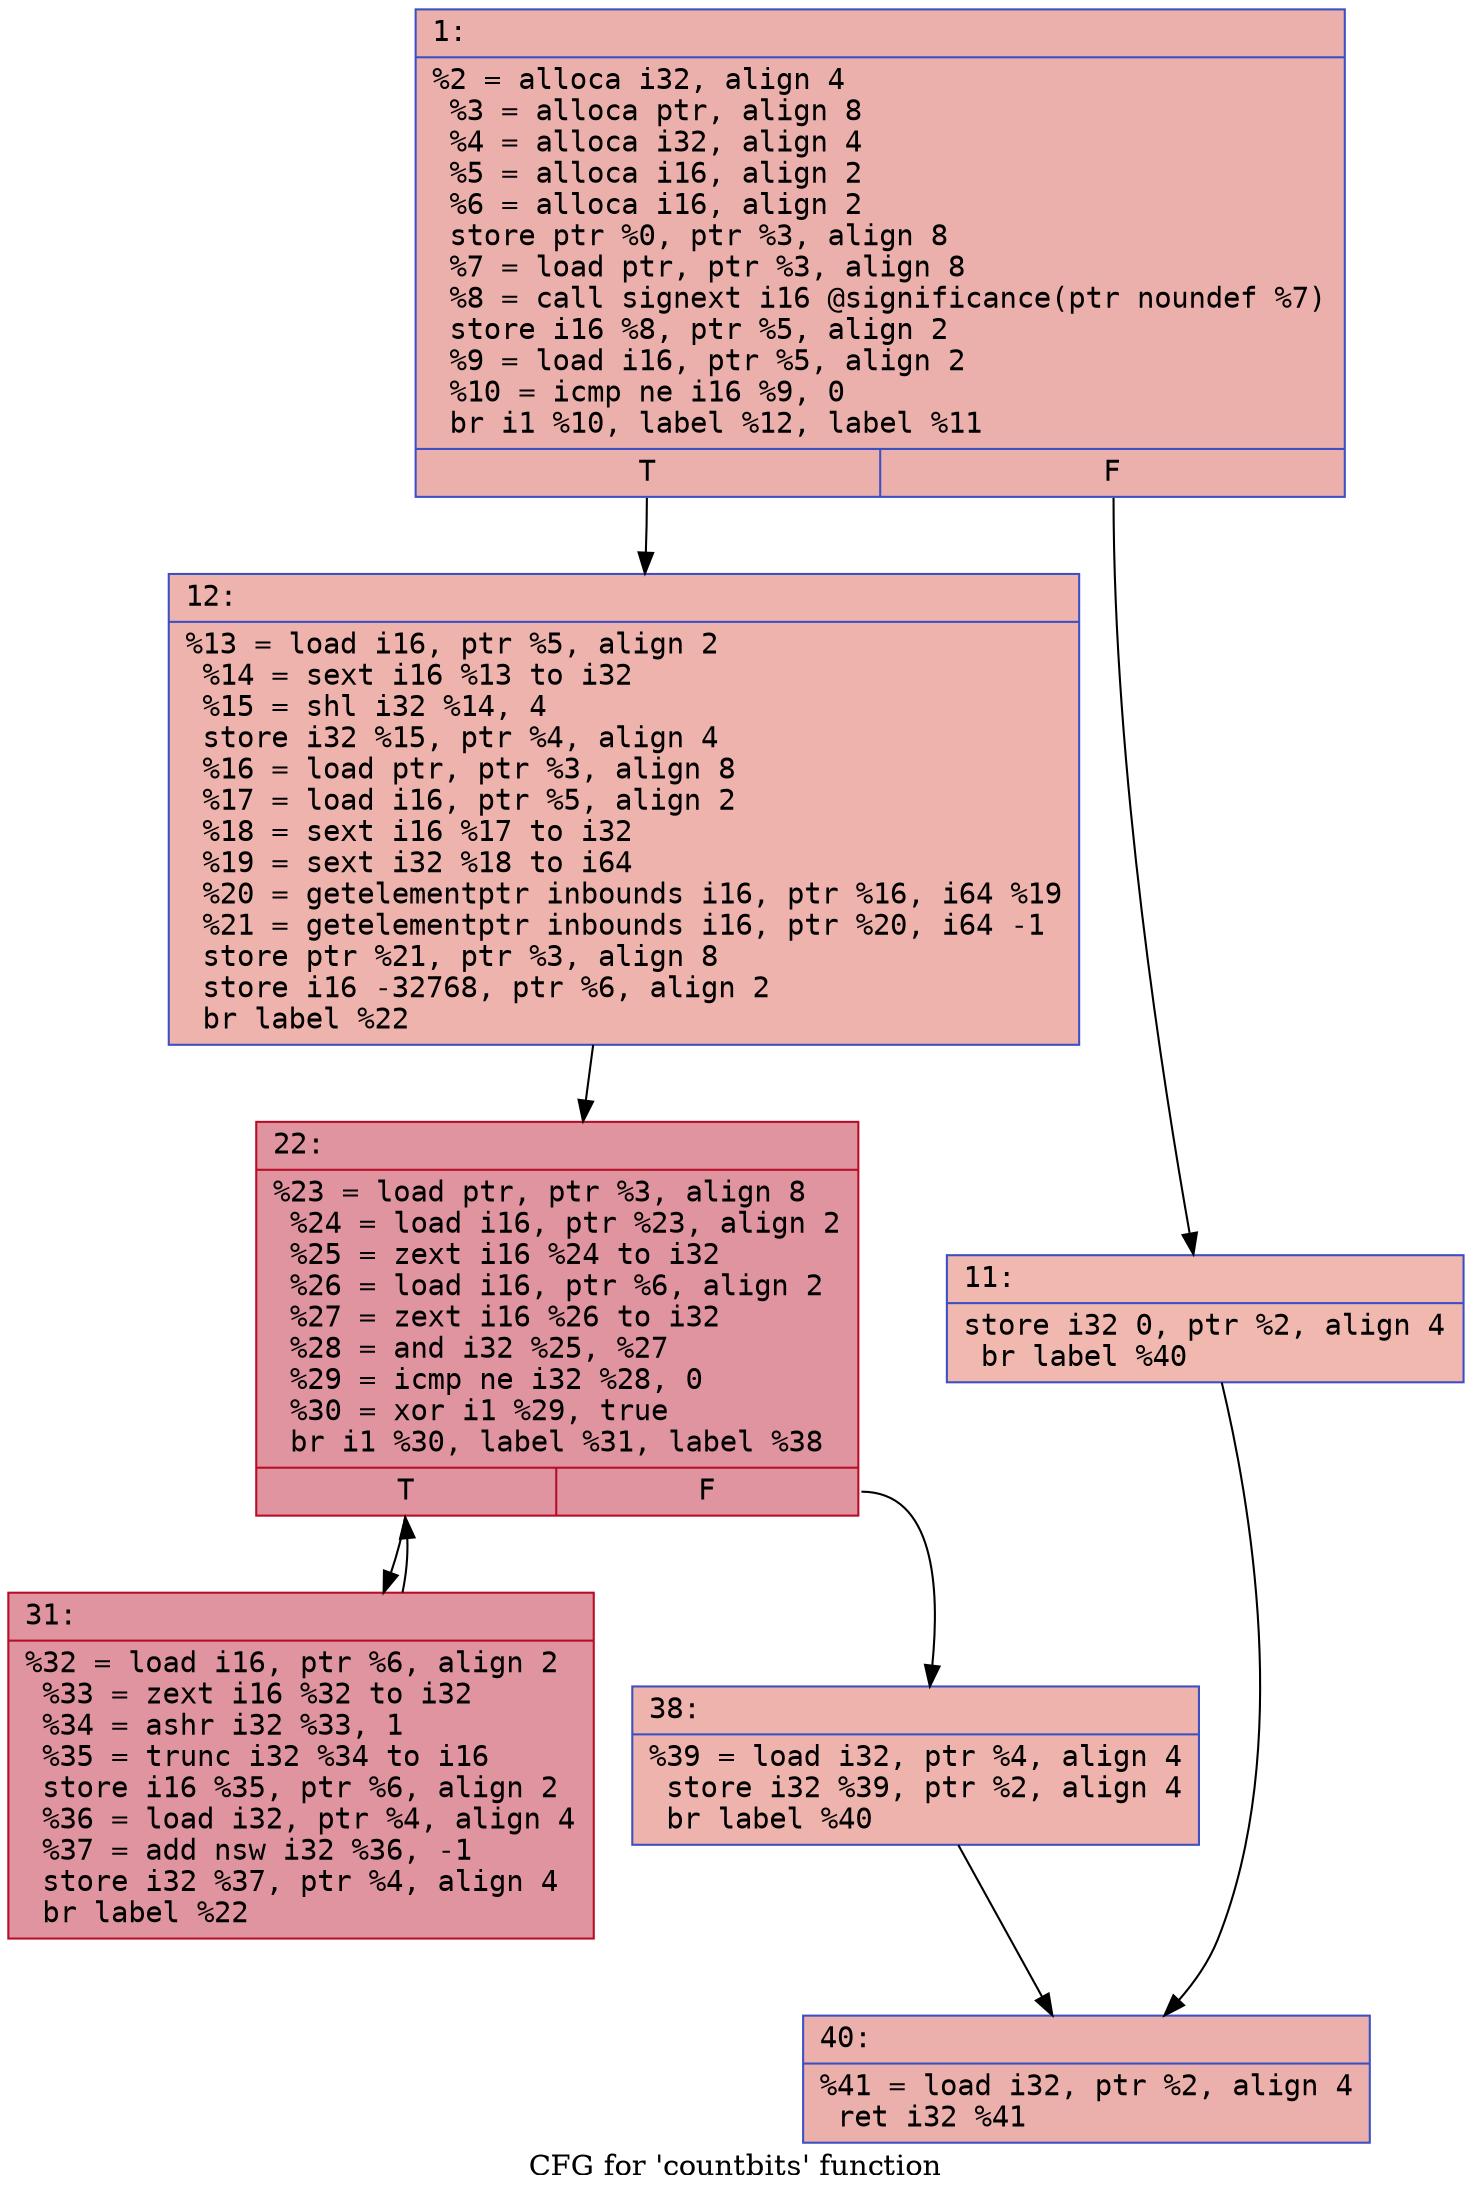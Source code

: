 digraph "CFG for 'countbits' function" {
	label="CFG for 'countbits' function";

	Node0x600001f94000 [shape=record,color="#3d50c3ff", style=filled, fillcolor="#d24b4070" fontname="Courier",label="{1:\l|  %2 = alloca i32, align 4\l  %3 = alloca ptr, align 8\l  %4 = alloca i32, align 4\l  %5 = alloca i16, align 2\l  %6 = alloca i16, align 2\l  store ptr %0, ptr %3, align 8\l  %7 = load ptr, ptr %3, align 8\l  %8 = call signext i16 @significance(ptr noundef %7)\l  store i16 %8, ptr %5, align 2\l  %9 = load i16, ptr %5, align 2\l  %10 = icmp ne i16 %9, 0\l  br i1 %10, label %12, label %11\l|{<s0>T|<s1>F}}"];
	Node0x600001f94000:s0 -> Node0x600001f940a0[tooltip="1 -> 12\nProbability 62.50%" ];
	Node0x600001f94000:s1 -> Node0x600001f94050[tooltip="1 -> 11\nProbability 37.50%" ];
	Node0x600001f94050 [shape=record,color="#3d50c3ff", style=filled, fillcolor="#dc5d4a70" fontname="Courier",label="{11:\l|  store i32 0, ptr %2, align 4\l  br label %40\l}"];
	Node0x600001f94050 -> Node0x600001f941e0[tooltip="11 -> 40\nProbability 100.00%" ];
	Node0x600001f940a0 [shape=record,color="#3d50c3ff", style=filled, fillcolor="#d6524470" fontname="Courier",label="{12:\l|  %13 = load i16, ptr %5, align 2\l  %14 = sext i16 %13 to i32\l  %15 = shl i32 %14, 4\l  store i32 %15, ptr %4, align 4\l  %16 = load ptr, ptr %3, align 8\l  %17 = load i16, ptr %5, align 2\l  %18 = sext i16 %17 to i32\l  %19 = sext i32 %18 to i64\l  %20 = getelementptr inbounds i16, ptr %16, i64 %19\l  %21 = getelementptr inbounds i16, ptr %20, i64 -1\l  store ptr %21, ptr %3, align 8\l  store i16 -32768, ptr %6, align 2\l  br label %22\l}"];
	Node0x600001f940a0 -> Node0x600001f940f0[tooltip="12 -> 22\nProbability 100.00%" ];
	Node0x600001f940f0 [shape=record,color="#b70d28ff", style=filled, fillcolor="#b70d2870" fontname="Courier",label="{22:\l|  %23 = load ptr, ptr %3, align 8\l  %24 = load i16, ptr %23, align 2\l  %25 = zext i16 %24 to i32\l  %26 = load i16, ptr %6, align 2\l  %27 = zext i16 %26 to i32\l  %28 = and i32 %25, %27\l  %29 = icmp ne i32 %28, 0\l  %30 = xor i1 %29, true\l  br i1 %30, label %31, label %38\l|{<s0>T|<s1>F}}"];
	Node0x600001f940f0:s0 -> Node0x600001f94140[tooltip="22 -> 31\nProbability 96.88%" ];
	Node0x600001f940f0:s1 -> Node0x600001f94190[tooltip="22 -> 38\nProbability 3.12%" ];
	Node0x600001f94140 [shape=record,color="#b70d28ff", style=filled, fillcolor="#b70d2870" fontname="Courier",label="{31:\l|  %32 = load i16, ptr %6, align 2\l  %33 = zext i16 %32 to i32\l  %34 = ashr i32 %33, 1\l  %35 = trunc i32 %34 to i16\l  store i16 %35, ptr %6, align 2\l  %36 = load i32, ptr %4, align 4\l  %37 = add nsw i32 %36, -1\l  store i32 %37, ptr %4, align 4\l  br label %22\l}"];
	Node0x600001f94140 -> Node0x600001f940f0[tooltip="31 -> 22\nProbability 100.00%" ];
	Node0x600001f94190 [shape=record,color="#3d50c3ff", style=filled, fillcolor="#d6524470" fontname="Courier",label="{38:\l|  %39 = load i32, ptr %4, align 4\l  store i32 %39, ptr %2, align 4\l  br label %40\l}"];
	Node0x600001f94190 -> Node0x600001f941e0[tooltip="38 -> 40\nProbability 100.00%" ];
	Node0x600001f941e0 [shape=record,color="#3d50c3ff", style=filled, fillcolor="#d24b4070" fontname="Courier",label="{40:\l|  %41 = load i32, ptr %2, align 4\l  ret i32 %41\l}"];
}
